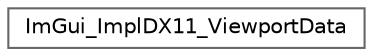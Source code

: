 digraph "类继承关系图"
{
 // LATEX_PDF_SIZE
  bgcolor="transparent";
  edge [fontname=Helvetica,fontsize=10,labelfontname=Helvetica,labelfontsize=10];
  node [fontname=Helvetica,fontsize=10,shape=box,height=0.2,width=0.4];
  rankdir="LR";
  Node0 [id="Node000000",label="ImGui_ImplDX11_ViewportData",height=0.2,width=0.4,color="grey40", fillcolor="white", style="filled",URL="$struct_im_gui___impl_d_x11___viewport_data.html",tooltip=" "];
}
